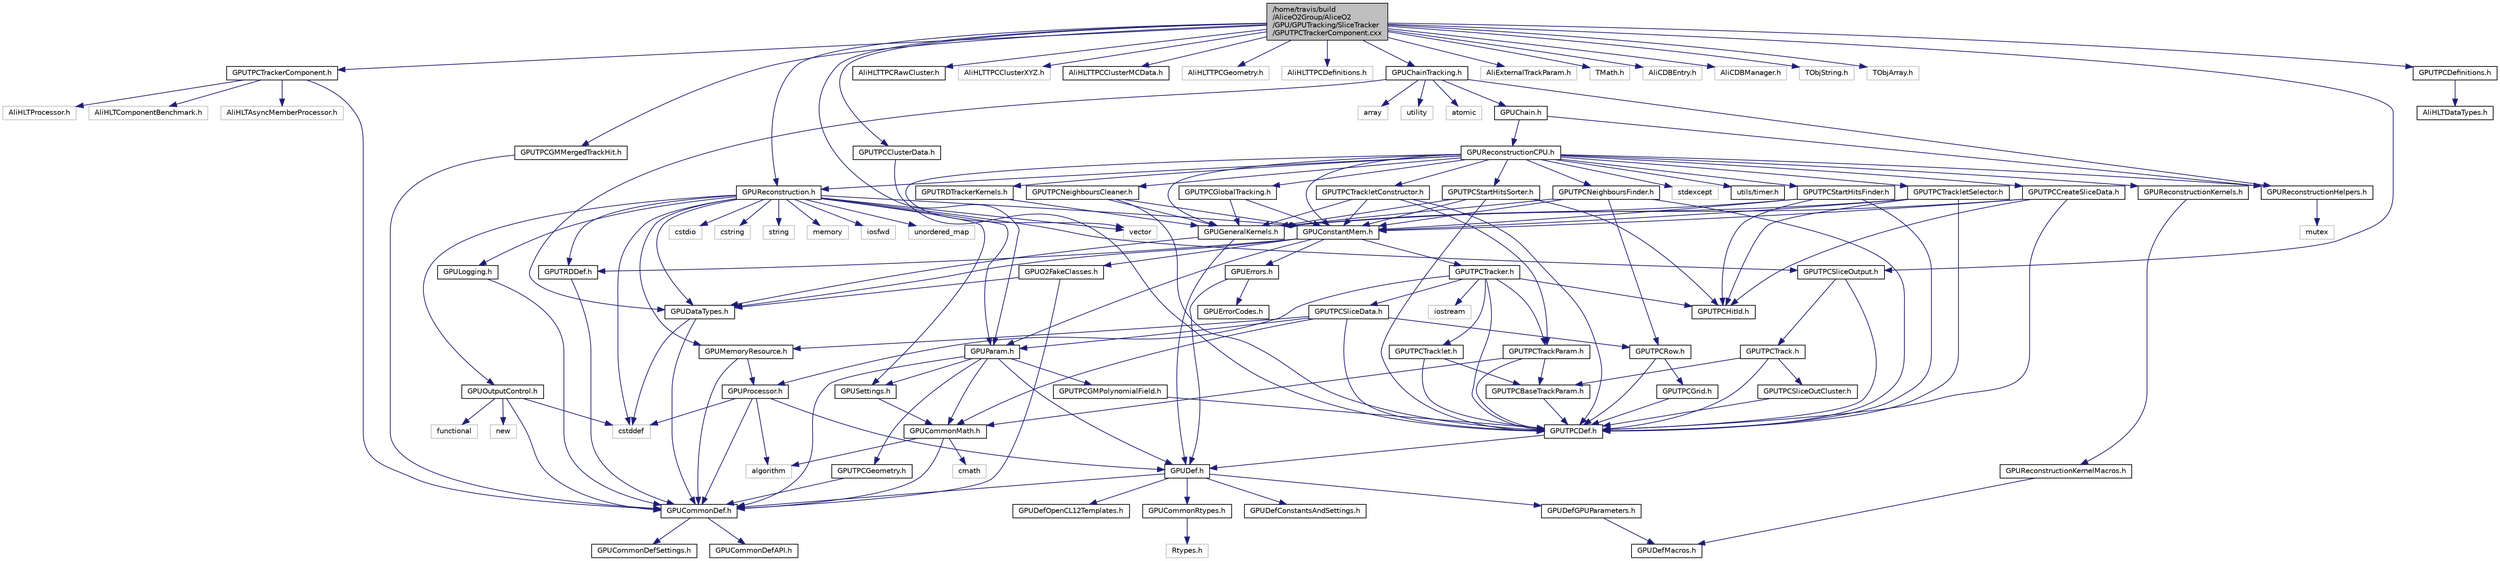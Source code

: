 digraph "/home/travis/build/AliceO2Group/AliceO2/GPU/GPUTracking/SliceTracker/GPUTPCTrackerComponent.cxx"
{
 // INTERACTIVE_SVG=YES
  bgcolor="transparent";
  edge [fontname="Helvetica",fontsize="10",labelfontname="Helvetica",labelfontsize="10"];
  node [fontname="Helvetica",fontsize="10",shape=record];
  Node0 [label="/home/travis/build\l/AliceO2Group/AliceO2\l/GPU/GPUTracking/SliceTracker\l/GPUTPCTrackerComponent.cxx",height=0.2,width=0.4,color="black", fillcolor="grey75", style="filled", fontcolor="black"];
  Node0 -> Node1 [color="midnightblue",fontsize="10",style="solid",fontname="Helvetica"];
  Node1 [label="GPUTPCTrackerComponent.h",height=0.2,width=0.4,color="black",URL="$dd/d8f/GPUTPCTrackerComponent_8h.html"];
  Node1 -> Node2 [color="midnightblue",fontsize="10",style="solid",fontname="Helvetica"];
  Node2 [label="GPUCommonDef.h",height=0.2,width=0.4,color="black",URL="$df/d21/GPUCommonDef_8h.html"];
  Node2 -> Node3 [color="midnightblue",fontsize="10",style="solid",fontname="Helvetica"];
  Node3 [label="GPUCommonDefSettings.h",height=0.2,width=0.4,color="black",URL="$d5/d93/GPUCommonDefSettings_8h.html"];
  Node2 -> Node4 [color="midnightblue",fontsize="10",style="solid",fontname="Helvetica"];
  Node4 [label="GPUCommonDefAPI.h",height=0.2,width=0.4,color="black",URL="$da/d5a/GPUCommonDefAPI_8h.html"];
  Node1 -> Node5 [color="midnightblue",fontsize="10",style="solid",fontname="Helvetica"];
  Node5 [label="AliHLTProcessor.h",height=0.2,width=0.4,color="grey75"];
  Node1 -> Node6 [color="midnightblue",fontsize="10",style="solid",fontname="Helvetica"];
  Node6 [label="AliHLTComponentBenchmark.h",height=0.2,width=0.4,color="grey75"];
  Node1 -> Node7 [color="midnightblue",fontsize="10",style="solid",fontname="Helvetica"];
  Node7 [label="AliHLTAsyncMemberProcessor.h",height=0.2,width=0.4,color="grey75"];
  Node0 -> Node8 [color="midnightblue",fontsize="10",style="solid",fontname="Helvetica"];
  Node8 [label="GPUReconstruction.h",height=0.2,width=0.4,color="black",URL="$d2/de8/GPUReconstruction_8h.html"];
  Node8 -> Node9 [color="midnightblue",fontsize="10",style="solid",fontname="Helvetica"];
  Node9 [label="cstddef",height=0.2,width=0.4,color="grey75"];
  Node8 -> Node10 [color="midnightblue",fontsize="10",style="solid",fontname="Helvetica"];
  Node10 [label="cstdio",height=0.2,width=0.4,color="grey75"];
  Node8 -> Node11 [color="midnightblue",fontsize="10",style="solid",fontname="Helvetica"];
  Node11 [label="cstring",height=0.2,width=0.4,color="grey75"];
  Node8 -> Node12 [color="midnightblue",fontsize="10",style="solid",fontname="Helvetica"];
  Node12 [label="string",height=0.2,width=0.4,color="grey75"];
  Node8 -> Node13 [color="midnightblue",fontsize="10",style="solid",fontname="Helvetica"];
  Node13 [label="memory",height=0.2,width=0.4,color="grey75"];
  Node8 -> Node14 [color="midnightblue",fontsize="10",style="solid",fontname="Helvetica"];
  Node14 [label="iosfwd",height=0.2,width=0.4,color="grey75"];
  Node8 -> Node15 [color="midnightblue",fontsize="10",style="solid",fontname="Helvetica"];
  Node15 [label="vector",height=0.2,width=0.4,color="grey75"];
  Node8 -> Node16 [color="midnightblue",fontsize="10",style="solid",fontname="Helvetica"];
  Node16 [label="unordered_map",height=0.2,width=0.4,color="grey75"];
  Node8 -> Node17 [color="midnightblue",fontsize="10",style="solid",fontname="Helvetica"];
  Node17 [label="GPUTRDDef.h",height=0.2,width=0.4,color="black",URL="$d7/d4f/GPUTRDDef_8h.html"];
  Node17 -> Node2 [color="midnightblue",fontsize="10",style="solid",fontname="Helvetica"];
  Node8 -> Node18 [color="midnightblue",fontsize="10",style="solid",fontname="Helvetica"];
  Node18 [label="GPUParam.h",height=0.2,width=0.4,color="black",URL="$df/d13/GPUParam_8h.html"];
  Node18 -> Node2 [color="midnightblue",fontsize="10",style="solid",fontname="Helvetica"];
  Node18 -> Node19 [color="midnightblue",fontsize="10",style="solid",fontname="Helvetica"];
  Node19 [label="GPUCommonMath.h",height=0.2,width=0.4,color="black",URL="$d6/da2/GPUCommonMath_8h.html"];
  Node19 -> Node2 [color="midnightblue",fontsize="10",style="solid",fontname="Helvetica"];
  Node19 -> Node20 [color="midnightblue",fontsize="10",style="solid",fontname="Helvetica"];
  Node20 [label="cmath",height=0.2,width=0.4,color="grey75"];
  Node19 -> Node21 [color="midnightblue",fontsize="10",style="solid",fontname="Helvetica"];
  Node21 [label="algorithm",height=0.2,width=0.4,color="grey75"];
  Node18 -> Node22 [color="midnightblue",fontsize="10",style="solid",fontname="Helvetica"];
  Node22 [label="GPUDef.h",height=0.2,width=0.4,color="black",URL="$d2/d6d/GPUDef_8h.html"];
  Node22 -> Node2 [color="midnightblue",fontsize="10",style="solid",fontname="Helvetica"];
  Node22 -> Node23 [color="midnightblue",fontsize="10",style="solid",fontname="Helvetica"];
  Node23 [label="GPUDefConstantsAndSettings.h",height=0.2,width=0.4,color="black",URL="$d2/d37/GPUDefConstantsAndSettings_8h.html"];
  Node22 -> Node24 [color="midnightblue",fontsize="10",style="solid",fontname="Helvetica"];
  Node24 [label="GPUDefGPUParameters.h",height=0.2,width=0.4,color="black",URL="$dc/de9/GPUDefGPUParameters_8h.html"];
  Node24 -> Node25 [color="midnightblue",fontsize="10",style="solid",fontname="Helvetica"];
  Node25 [label="GPUDefMacros.h",height=0.2,width=0.4,color="black",URL="$d6/dff/GPUDefMacros_8h.html"];
  Node22 -> Node26 [color="midnightblue",fontsize="10",style="solid",fontname="Helvetica"];
  Node26 [label="GPUDefOpenCL12Templates.h",height=0.2,width=0.4,color="black",URL="$d3/d4c/GPUDefOpenCL12Templates_8h.html"];
  Node22 -> Node27 [color="midnightblue",fontsize="10",style="solid",fontname="Helvetica"];
  Node27 [label="GPUCommonRtypes.h",height=0.2,width=0.4,color="black",URL="$d2/d45/GPUCommonRtypes_8h.html"];
  Node27 -> Node28 [color="midnightblue",fontsize="10",style="solid",fontname="Helvetica"];
  Node28 [label="Rtypes.h",height=0.2,width=0.4,color="grey75"];
  Node18 -> Node29 [color="midnightblue",fontsize="10",style="solid",fontname="Helvetica"];
  Node29 [label="GPUSettings.h",height=0.2,width=0.4,color="black",URL="$dd/dc6/GPUSettings_8h.html"];
  Node29 -> Node19 [color="midnightblue",fontsize="10",style="solid",fontname="Helvetica"];
  Node18 -> Node30 [color="midnightblue",fontsize="10",style="solid",fontname="Helvetica"];
  Node30 [label="GPUTPCGeometry.h",height=0.2,width=0.4,color="black",URL="$d6/d1b/GPUTPCGeometry_8h.html"];
  Node30 -> Node2 [color="midnightblue",fontsize="10",style="solid",fontname="Helvetica"];
  Node18 -> Node31 [color="midnightblue",fontsize="10",style="solid",fontname="Helvetica"];
  Node31 [label="GPUTPCGMPolynomialField.h",height=0.2,width=0.4,color="black",URL="$d9/d9c/GPUTPCGMPolynomialField_8h.html"];
  Node31 -> Node32 [color="midnightblue",fontsize="10",style="solid",fontname="Helvetica"];
  Node32 [label="GPUTPCDef.h",height=0.2,width=0.4,color="black",URL="$da/dab/GPUTPCDef_8h.html"];
  Node32 -> Node22 [color="midnightblue",fontsize="10",style="solid",fontname="Helvetica"];
  Node8 -> Node29 [color="midnightblue",fontsize="10",style="solid",fontname="Helvetica"];
  Node8 -> Node33 [color="midnightblue",fontsize="10",style="solid",fontname="Helvetica"];
  Node33 [label="GPUOutputControl.h",height=0.2,width=0.4,color="black",URL="$d5/d5b/GPUOutputControl_8h.html"];
  Node33 -> Node2 [color="midnightblue",fontsize="10",style="solid",fontname="Helvetica"];
  Node33 -> Node9 [color="midnightblue",fontsize="10",style="solid",fontname="Helvetica"];
  Node33 -> Node34 [color="midnightblue",fontsize="10",style="solid",fontname="Helvetica"];
  Node34 [label="functional",height=0.2,width=0.4,color="grey75"];
  Node33 -> Node35 [color="midnightblue",fontsize="10",style="solid",fontname="Helvetica"];
  Node35 [label="new",height=0.2,width=0.4,color="grey75"];
  Node8 -> Node36 [color="midnightblue",fontsize="10",style="solid",fontname="Helvetica"];
  Node36 [label="GPUMemoryResource.h",height=0.2,width=0.4,color="black",URL="$d5/da6/GPUMemoryResource_8h.html"];
  Node36 -> Node2 [color="midnightblue",fontsize="10",style="solid",fontname="Helvetica"];
  Node36 -> Node37 [color="midnightblue",fontsize="10",style="solid",fontname="Helvetica"];
  Node37 [label="GPUProcessor.h",height=0.2,width=0.4,color="black",URL="$d6/d57/GPUProcessor_8h.html"];
  Node37 -> Node2 [color="midnightblue",fontsize="10",style="solid",fontname="Helvetica"];
  Node37 -> Node22 [color="midnightblue",fontsize="10",style="solid",fontname="Helvetica"];
  Node37 -> Node9 [color="midnightblue",fontsize="10",style="solid",fontname="Helvetica"];
  Node37 -> Node21 [color="midnightblue",fontsize="10",style="solid",fontname="Helvetica"];
  Node8 -> Node38 [color="midnightblue",fontsize="10",style="solid",fontname="Helvetica"];
  Node38 [label="GPUConstantMem.h",height=0.2,width=0.4,color="black",URL="$db/df8/GPUConstantMem_8h.html"];
  Node38 -> Node39 [color="midnightblue",fontsize="10",style="solid",fontname="Helvetica"];
  Node39 [label="GPUTPCTracker.h",height=0.2,width=0.4,color="black",URL="$d6/d25/GPUTPCTracker_8h.html"];
  Node39 -> Node32 [color="midnightblue",fontsize="10",style="solid",fontname="Helvetica"];
  Node39 -> Node40 [color="midnightblue",fontsize="10",style="solid",fontname="Helvetica"];
  Node40 [label="iostream",height=0.2,width=0.4,color="grey75"];
  Node39 -> Node41 [color="midnightblue",fontsize="10",style="solid",fontname="Helvetica"];
  Node41 [label="GPUTPCHitId.h",height=0.2,width=0.4,color="black",URL="$dd/d7b/GPUTPCHitId_8h.html"];
  Node39 -> Node42 [color="midnightblue",fontsize="10",style="solid",fontname="Helvetica"];
  Node42 [label="GPUTPCSliceData.h",height=0.2,width=0.4,color="black",URL="$df/d4a/GPUTPCSliceData_8h.html"];
  Node42 -> Node32 [color="midnightblue",fontsize="10",style="solid",fontname="Helvetica"];
  Node42 -> Node43 [color="midnightblue",fontsize="10",style="solid",fontname="Helvetica"];
  Node43 [label="GPUTPCRow.h",height=0.2,width=0.4,color="black",URL="$d8/dff/GPUTPCRow_8h.html"];
  Node43 -> Node32 [color="midnightblue",fontsize="10",style="solid",fontname="Helvetica"];
  Node43 -> Node44 [color="midnightblue",fontsize="10",style="solid",fontname="Helvetica"];
  Node44 [label="GPUTPCGrid.h",height=0.2,width=0.4,color="black",URL="$d3/da7/GPUTPCGrid_8h.html"];
  Node44 -> Node32 [color="midnightblue",fontsize="10",style="solid",fontname="Helvetica"];
  Node42 -> Node19 [color="midnightblue",fontsize="10",style="solid",fontname="Helvetica"];
  Node42 -> Node18 [color="midnightblue",fontsize="10",style="solid",fontname="Helvetica"];
  Node42 -> Node36 [color="midnightblue",fontsize="10",style="solid",fontname="Helvetica"];
  Node39 -> Node45 [color="midnightblue",fontsize="10",style="solid",fontname="Helvetica"];
  Node45 [label="GPUTPCTrackParam.h",height=0.2,width=0.4,color="black",URL="$de/d15/GPUTPCTrackParam_8h.html"];
  Node45 -> Node46 [color="midnightblue",fontsize="10",style="solid",fontname="Helvetica"];
  Node46 [label="GPUTPCBaseTrackParam.h",height=0.2,width=0.4,color="black",URL="$df/d00/GPUTPCBaseTrackParam_8h.html"];
  Node46 -> Node32 [color="midnightblue",fontsize="10",style="solid",fontname="Helvetica"];
  Node45 -> Node32 [color="midnightblue",fontsize="10",style="solid",fontname="Helvetica"];
  Node45 -> Node19 [color="midnightblue",fontsize="10",style="solid",fontname="Helvetica"];
  Node39 -> Node47 [color="midnightblue",fontsize="10",style="solid",fontname="Helvetica"];
  Node47 [label="GPUTPCTracklet.h",height=0.2,width=0.4,color="black",URL="$db/d6e/GPUTPCTracklet_8h.html"];
  Node47 -> Node46 [color="midnightblue",fontsize="10",style="solid",fontname="Helvetica"];
  Node47 -> Node32 [color="midnightblue",fontsize="10",style="solid",fontname="Helvetica"];
  Node39 -> Node37 [color="midnightblue",fontsize="10",style="solid",fontname="Helvetica"];
  Node38 -> Node18 [color="midnightblue",fontsize="10",style="solid",fontname="Helvetica"];
  Node38 -> Node48 [color="midnightblue",fontsize="10",style="solid",fontname="Helvetica"];
  Node48 [label="GPUDataTypes.h",height=0.2,width=0.4,color="black",URL="$d4/dc5/GPUDataTypes_8h.html"];
  Node48 -> Node2 [color="midnightblue",fontsize="10",style="solid",fontname="Helvetica"];
  Node48 -> Node9 [color="midnightblue",fontsize="10",style="solid",fontname="Helvetica"];
  Node38 -> Node49 [color="midnightblue",fontsize="10",style="solid",fontname="Helvetica"];
  Node49 [label="GPUErrors.h",height=0.2,width=0.4,color="black",URL="$da/da4/GPUErrors_8h.html"];
  Node49 -> Node22 [color="midnightblue",fontsize="10",style="solid",fontname="Helvetica"];
  Node49 -> Node50 [color="midnightblue",fontsize="10",style="solid",fontname="Helvetica"];
  Node50 [label="GPUErrorCodes.h",height=0.2,width=0.4,color="black",URL="$de/d0d/GPUErrorCodes_8h.html"];
  Node38 -> Node17 [color="midnightblue",fontsize="10",style="solid",fontname="Helvetica"];
  Node38 -> Node51 [color="midnightblue",fontsize="10",style="solid",fontname="Helvetica"];
  Node51 [label="GPUO2FakeClasses.h",height=0.2,width=0.4,color="black",URL="$da/d28/GPUO2FakeClasses_8h.html"];
  Node51 -> Node2 [color="midnightblue",fontsize="10",style="solid",fontname="Helvetica"];
  Node51 -> Node48 [color="midnightblue",fontsize="10",style="solid",fontname="Helvetica"];
  Node8 -> Node52 [color="midnightblue",fontsize="10",style="solid",fontname="Helvetica"];
  Node52 [label="GPUTPCSliceOutput.h",height=0.2,width=0.4,color="black",URL="$da/d4b/GPUTPCSliceOutput_8h.html"];
  Node52 -> Node32 [color="midnightblue",fontsize="10",style="solid",fontname="Helvetica"];
  Node52 -> Node53 [color="midnightblue",fontsize="10",style="solid",fontname="Helvetica"];
  Node53 [label="GPUTPCTrack.h",height=0.2,width=0.4,color="black",URL="$d0/d88/GPUTPCTrack_8h.html"];
  Node53 -> Node46 [color="midnightblue",fontsize="10",style="solid",fontname="Helvetica"];
  Node53 -> Node32 [color="midnightblue",fontsize="10",style="solid",fontname="Helvetica"];
  Node53 -> Node54 [color="midnightblue",fontsize="10",style="solid",fontname="Helvetica"];
  Node54 [label="GPUTPCSliceOutCluster.h",height=0.2,width=0.4,color="black",URL="$d2/dd5/GPUTPCSliceOutCluster_8h.html"];
  Node54 -> Node32 [color="midnightblue",fontsize="10",style="solid",fontname="Helvetica"];
  Node8 -> Node48 [color="midnightblue",fontsize="10",style="solid",fontname="Helvetica"];
  Node8 -> Node55 [color="midnightblue",fontsize="10",style="solid",fontname="Helvetica"];
  Node55 [label="GPULogging.h",height=0.2,width=0.4,color="black",URL="$df/ddc/GPULogging_8h.html"];
  Node55 -> Node2 [color="midnightblue",fontsize="10",style="solid",fontname="Helvetica"];
  Node0 -> Node56 [color="midnightblue",fontsize="10",style="solid",fontname="Helvetica"];
  Node56 [label="GPUChainTracking.h",height=0.2,width=0.4,color="black",URL="$db/ded/GPUChainTracking_8h.html"];
  Node56 -> Node57 [color="midnightblue",fontsize="10",style="solid",fontname="Helvetica"];
  Node57 [label="GPUChain.h",height=0.2,width=0.4,color="black",URL="$d3/dbe/GPUChain_8h.html"];
  Node57 -> Node58 [color="midnightblue",fontsize="10",style="solid",fontname="Helvetica"];
  Node58 [label="GPUReconstructionCPU.h",height=0.2,width=0.4,color="black",URL="$dd/dc0/GPUReconstructionCPU_8h.html"];
  Node58 -> Node8 [color="midnightblue",fontsize="10",style="solid",fontname="Helvetica"];
  Node58 -> Node59 [color="midnightblue",fontsize="10",style="solid",fontname="Helvetica"];
  Node59 [label="GPUReconstructionHelpers.h",height=0.2,width=0.4,color="black",URL="$de/d58/GPUReconstructionHelpers_8h.html"];
  Node59 -> Node60 [color="midnightblue",fontsize="10",style="solid",fontname="Helvetica"];
  Node60 [label="mutex",height=0.2,width=0.4,color="grey75"];
  Node58 -> Node38 [color="midnightblue",fontsize="10",style="solid",fontname="Helvetica"];
  Node58 -> Node61 [color="midnightblue",fontsize="10",style="solid",fontname="Helvetica"];
  Node61 [label="stdexcept",height=0.2,width=0.4,color="grey75"];
  Node58 -> Node62 [color="midnightblue",fontsize="10",style="solid",fontname="Helvetica"];
  Node62 [label="utils/timer.h",height=0.2,width=0.4,color="black",URL="$d5/dd0/timer_8h.html"];
  Node58 -> Node15 [color="midnightblue",fontsize="10",style="solid",fontname="Helvetica"];
  Node58 -> Node63 [color="midnightblue",fontsize="10",style="solid",fontname="Helvetica"];
  Node63 [label="GPUGeneralKernels.h",height=0.2,width=0.4,color="black",URL="$d9/de5/GPUGeneralKernels_8h.html"];
  Node63 -> Node22 [color="midnightblue",fontsize="10",style="solid",fontname="Helvetica"];
  Node63 -> Node48 [color="midnightblue",fontsize="10",style="solid",fontname="Helvetica"];
  Node58 -> Node64 [color="midnightblue",fontsize="10",style="solid",fontname="Helvetica"];
  Node64 [label="GPUTPCCreateSliceData.h",height=0.2,width=0.4,color="black",URL="$d3/d5e/GPUTPCCreateSliceData_8h.html"];
  Node64 -> Node32 [color="midnightblue",fontsize="10",style="solid",fontname="Helvetica"];
  Node64 -> Node41 [color="midnightblue",fontsize="10",style="solid",fontname="Helvetica"];
  Node64 -> Node63 [color="midnightblue",fontsize="10",style="solid",fontname="Helvetica"];
  Node64 -> Node38 [color="midnightblue",fontsize="10",style="solid",fontname="Helvetica"];
  Node58 -> Node65 [color="midnightblue",fontsize="10",style="solid",fontname="Helvetica"];
  Node65 [label="GPUTPCNeighboursFinder.h",height=0.2,width=0.4,color="black",URL="$d7/d59/GPUTPCNeighboursFinder_8h.html"];
  Node65 -> Node32 [color="midnightblue",fontsize="10",style="solid",fontname="Helvetica"];
  Node65 -> Node43 [color="midnightblue",fontsize="10",style="solid",fontname="Helvetica"];
  Node65 -> Node63 [color="midnightblue",fontsize="10",style="solid",fontname="Helvetica"];
  Node65 -> Node38 [color="midnightblue",fontsize="10",style="solid",fontname="Helvetica"];
  Node58 -> Node66 [color="midnightblue",fontsize="10",style="solid",fontname="Helvetica"];
  Node66 [label="GPUTPCNeighboursCleaner.h",height=0.2,width=0.4,color="black",URL="$d5/d70/GPUTPCNeighboursCleaner_8h.html"];
  Node66 -> Node32 [color="midnightblue",fontsize="10",style="solid",fontname="Helvetica"];
  Node66 -> Node63 [color="midnightblue",fontsize="10",style="solid",fontname="Helvetica"];
  Node66 -> Node38 [color="midnightblue",fontsize="10",style="solid",fontname="Helvetica"];
  Node58 -> Node67 [color="midnightblue",fontsize="10",style="solid",fontname="Helvetica"];
  Node67 [label="GPUTPCStartHitsFinder.h",height=0.2,width=0.4,color="black",URL="$d0/d04/GPUTPCStartHitsFinder_8h.html"];
  Node67 -> Node32 [color="midnightblue",fontsize="10",style="solid",fontname="Helvetica"];
  Node67 -> Node41 [color="midnightblue",fontsize="10",style="solid",fontname="Helvetica"];
  Node67 -> Node63 [color="midnightblue",fontsize="10",style="solid",fontname="Helvetica"];
  Node67 -> Node38 [color="midnightblue",fontsize="10",style="solid",fontname="Helvetica"];
  Node58 -> Node68 [color="midnightblue",fontsize="10",style="solid",fontname="Helvetica"];
  Node68 [label="GPUTPCStartHitsSorter.h",height=0.2,width=0.4,color="black",URL="$df/d93/GPUTPCStartHitsSorter_8h.html"];
  Node68 -> Node32 [color="midnightblue",fontsize="10",style="solid",fontname="Helvetica"];
  Node68 -> Node41 [color="midnightblue",fontsize="10",style="solid",fontname="Helvetica"];
  Node68 -> Node63 [color="midnightblue",fontsize="10",style="solid",fontname="Helvetica"];
  Node68 -> Node38 [color="midnightblue",fontsize="10",style="solid",fontname="Helvetica"];
  Node58 -> Node69 [color="midnightblue",fontsize="10",style="solid",fontname="Helvetica"];
  Node69 [label="GPUTPCTrackletConstructor.h",height=0.2,width=0.4,color="black",URL="$de/d72/GPUTPCTrackletConstructor_8h.html"];
  Node69 -> Node32 [color="midnightblue",fontsize="10",style="solid",fontname="Helvetica"];
  Node69 -> Node45 [color="midnightblue",fontsize="10",style="solid",fontname="Helvetica"];
  Node69 -> Node63 [color="midnightblue",fontsize="10",style="solid",fontname="Helvetica"];
  Node69 -> Node38 [color="midnightblue",fontsize="10",style="solid",fontname="Helvetica"];
  Node58 -> Node70 [color="midnightblue",fontsize="10",style="solid",fontname="Helvetica"];
  Node70 [label="GPUTPCTrackletSelector.h",height=0.2,width=0.4,color="black",URL="$d4/d0c/GPUTPCTrackletSelector_8h.html"];
  Node70 -> Node32 [color="midnightblue",fontsize="10",style="solid",fontname="Helvetica"];
  Node70 -> Node41 [color="midnightblue",fontsize="10",style="solid",fontname="Helvetica"];
  Node70 -> Node63 [color="midnightblue",fontsize="10",style="solid",fontname="Helvetica"];
  Node70 -> Node38 [color="midnightblue",fontsize="10",style="solid",fontname="Helvetica"];
  Node58 -> Node71 [color="midnightblue",fontsize="10",style="solid",fontname="Helvetica"];
  Node71 [label="GPUTPCGlobalTracking.h",height=0.2,width=0.4,color="black",URL="$d1/d89/GPUTPCGlobalTracking_8h.html"];
  Node71 -> Node63 [color="midnightblue",fontsize="10",style="solid",fontname="Helvetica"];
  Node71 -> Node38 [color="midnightblue",fontsize="10",style="solid",fontname="Helvetica"];
  Node58 -> Node72 [color="midnightblue",fontsize="10",style="solid",fontname="Helvetica"];
  Node72 [label="GPUTRDTrackerKernels.h",height=0.2,width=0.4,color="black",URL="$d6/dbd/GPUTRDTrackerKernels_8h.html"];
  Node72 -> Node63 [color="midnightblue",fontsize="10",style="solid",fontname="Helvetica"];
  Node58 -> Node73 [color="midnightblue",fontsize="10",style="solid",fontname="Helvetica"];
  Node73 [label="GPUReconstructionKernels.h",height=0.2,width=0.4,color="black",URL="$d4/d54/GPUReconstructionKernels_8h.html"];
  Node73 -> Node74 [color="midnightblue",fontsize="10",style="solid",fontname="Helvetica"];
  Node74 [label="GPUReconstructionKernelMacros.h",height=0.2,width=0.4,color="black",URL="$df/d18/GPUReconstructionKernelMacros_8h.html"];
  Node74 -> Node25 [color="midnightblue",fontsize="10",style="solid",fontname="Helvetica"];
  Node57 -> Node59 [color="midnightblue",fontsize="10",style="solid",fontname="Helvetica"];
  Node56 -> Node59 [color="midnightblue",fontsize="10",style="solid",fontname="Helvetica"];
  Node56 -> Node48 [color="midnightblue",fontsize="10",style="solid",fontname="Helvetica"];
  Node56 -> Node75 [color="midnightblue",fontsize="10",style="solid",fontname="Helvetica"];
  Node75 [label="atomic",height=0.2,width=0.4,color="grey75"];
  Node56 -> Node76 [color="midnightblue",fontsize="10",style="solid",fontname="Helvetica"];
  Node76 [label="array",height=0.2,width=0.4,color="grey75"];
  Node56 -> Node77 [color="midnightblue",fontsize="10",style="solid",fontname="Helvetica"];
  Node77 [label="utility",height=0.2,width=0.4,color="grey75"];
  Node0 -> Node18 [color="midnightblue",fontsize="10",style="solid",fontname="Helvetica"];
  Node0 -> Node78 [color="midnightblue",fontsize="10",style="solid",fontname="Helvetica"];
  Node78 [label="AliHLTTPCRawCluster.h",height=0.2,width=0.4,color="black",URL="$dd/d86/AliHLTTPCRawCluster_8h.html"];
  Node0 -> Node79 [color="midnightblue",fontsize="10",style="solid",fontname="Helvetica"];
  Node79 [label="AliHLTTPCClusterXYZ.h",height=0.2,width=0.4,color="grey75"];
  Node0 -> Node80 [color="midnightblue",fontsize="10",style="solid",fontname="Helvetica"];
  Node80 [label="AliHLTTPCClusterMCData.h",height=0.2,width=0.4,color="black",URL="$d8/dbb/AliHLTTPCClusterMCData_8h.html"];
  Node0 -> Node81 [color="midnightblue",fontsize="10",style="solid",fontname="Helvetica"];
  Node81 [label="AliHLTTPCGeometry.h",height=0.2,width=0.4,color="grey75"];
  Node0 -> Node82 [color="midnightblue",fontsize="10",style="solid",fontname="Helvetica"];
  Node82 [label="AliHLTTPCDefinitions.h",height=0.2,width=0.4,color="grey75"];
  Node0 -> Node83 [color="midnightblue",fontsize="10",style="solid",fontname="Helvetica"];
  Node83 [label="GPUTPCDefinitions.h",height=0.2,width=0.4,color="black",URL="$dd/df9/GPUTPCDefinitions_8h.html"];
  Node83 -> Node84 [color="midnightblue",fontsize="10",style="solid",fontname="Helvetica"];
  Node84 [label="AliHLTDataTypes.h",height=0.2,width=0.4,color="black",URL="$d6/d34/AliHLTDataTypes_8h.html",tooltip="Data type declaration for the HLT module. "];
  Node0 -> Node85 [color="midnightblue",fontsize="10",style="solid",fontname="Helvetica"];
  Node85 [label="AliExternalTrackParam.h",height=0.2,width=0.4,color="grey75"];
  Node0 -> Node86 [color="midnightblue",fontsize="10",style="solid",fontname="Helvetica"];
  Node86 [label="TMath.h",height=0.2,width=0.4,color="grey75"];
  Node0 -> Node87 [color="midnightblue",fontsize="10",style="solid",fontname="Helvetica"];
  Node87 [label="AliCDBEntry.h",height=0.2,width=0.4,color="grey75"];
  Node0 -> Node88 [color="midnightblue",fontsize="10",style="solid",fontname="Helvetica"];
  Node88 [label="AliCDBManager.h",height=0.2,width=0.4,color="grey75"];
  Node0 -> Node89 [color="midnightblue",fontsize="10",style="solid",fontname="Helvetica"];
  Node89 [label="TObjString.h",height=0.2,width=0.4,color="grey75"];
  Node0 -> Node90 [color="midnightblue",fontsize="10",style="solid",fontname="Helvetica"];
  Node90 [label="TObjArray.h",height=0.2,width=0.4,color="grey75"];
  Node0 -> Node52 [color="midnightblue",fontsize="10",style="solid",fontname="Helvetica"];
  Node0 -> Node91 [color="midnightblue",fontsize="10",style="solid",fontname="Helvetica"];
  Node91 [label="GPUTPCClusterData.h",height=0.2,width=0.4,color="black",URL="$d1/dde/GPUTPCClusterData_8h.html"];
  Node91 -> Node32 [color="midnightblue",fontsize="10",style="solid",fontname="Helvetica"];
  Node0 -> Node92 [color="midnightblue",fontsize="10",style="solid",fontname="Helvetica"];
  Node92 [label="GPUTPCGMMergedTrackHit.h",height=0.2,width=0.4,color="black",URL="$d3/dcc/GPUTPCGMMergedTrackHit_8h.html"];
  Node92 -> Node2 [color="midnightblue",fontsize="10",style="solid",fontname="Helvetica"];
}
